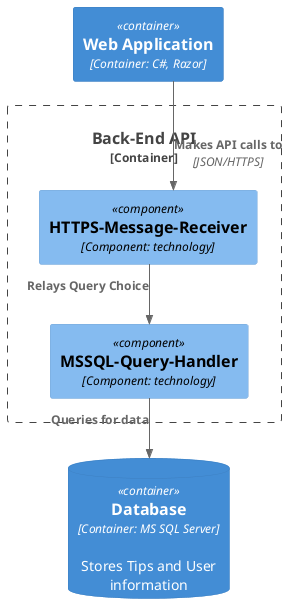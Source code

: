 @startuml
!include <C4/C4_Container>
!include <C4/C4_Component>

skinparam linetype ortho

Container(web_app, "Web Application", "Container: C#, Razor")
ContainerDb(Database, "Database","Container: MS SQL Server","Stores Tips and User information")

Container_Boundary(backend,"Back-End API",""){
    Component(C1, "HTTPS-Message-Receiver", "Component: technology")
    Component(C2, "MSSQL-Query-Handler", "Component: technology")
}

web_app -[hidden]left- C1

backend -[hidden]right- C2

Rel(C2,Database,"Queries for data")
Rel(web_app,C1,"Makes API calls to","JSON/HTTPS")
Rel(C1,C2,"Relays Query Choice")
 
@enduml
